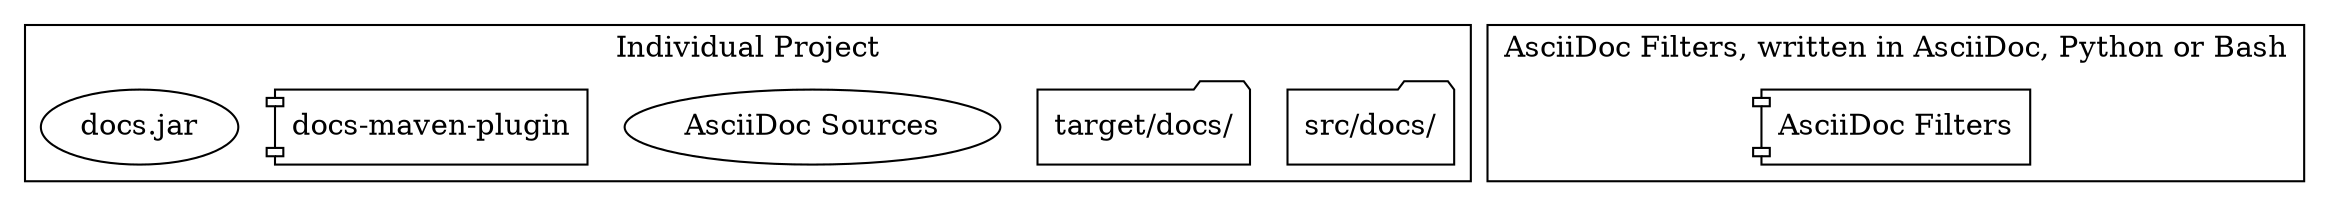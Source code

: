 digraph toolchain {
  subgraph clusterA {
    label="Individual Project"
    "srcdocs" [label="src/docs/" shape="folder"]
    "targetdocs" [label="target/docs/" shape="folder"]
    "sources" [label="AsciiDoc Sources"]
    "plugin"  [label="docs-maven-plugin" shape="component"]
    "jar"     [label="docs.jar"]
  }
  subgraph clusterB {
    label="AsciiDoc Filters, written in AsciiDoc, Python or Bash"
    "afilt"   [label="AsciiDoc Filters" shape="component"]
  }
  subgraph clusterC {
  }
}
